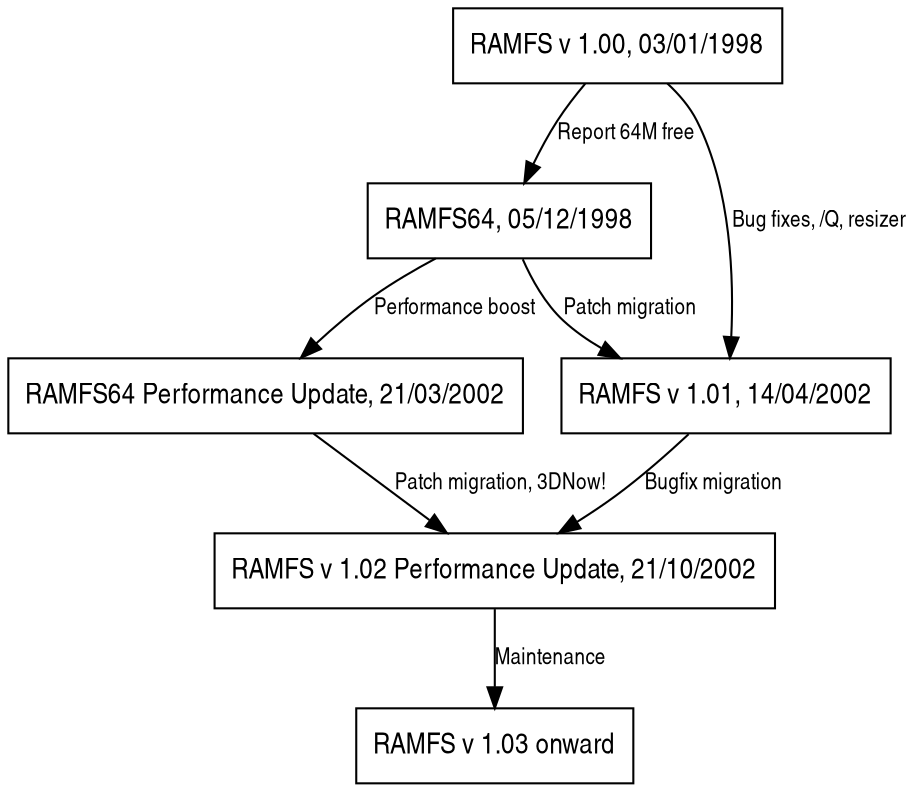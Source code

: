 digraph ramfs {
 edge [fontsize=11,fontname="Arial Narrow"];
 node [shape=box,fontsize=14,fontname="Arial Narrow"];
 ramfs100 -> ramfs64 [label="Report 64M free"];
 ramfs100[label="RAMFS v 1.00, 03/01/1998"];
 ramfs64[label="RAMFS64, 05/12/1998"];
 ramfs100 -> ramfs101 [label="Bug fixes, /Q, resizer"];
 ramfs64 -> ramfs101 [label="Patch migration"];
 ramfs101[label="RAMFS v 1.01, 14/04/2002"];
 ramfs64 -> ramfs64p [label="Performance boost"];
 ramfs64p[label="RAMFS64 Performance Update, 21/03/2002"];
 ramfs64p -> ramfs102p [label="Patch migration, 3DNow!"];
 ramfs101 -> ramfs102p [label="Bugfix migration"];
 ramfs102p[label="RAMFS v 1.02 Performance Update, 21/10/2002"];
 ramfs102p -> ramfsnext [label="Maintenance"];
 ramfsnext[label="RAMFS v 1.03 onward"];
}

